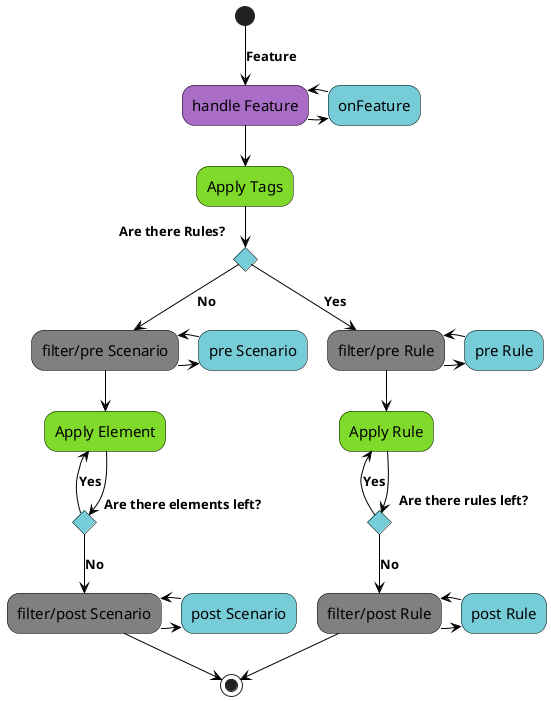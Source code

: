 @startuml
skinparam activity {
BackgroundColor #76CDD8
BackgroundColor<<apply>> #80DA2B
BackgroundColor<<filter>> #808080
BackgroundColor<<handle>> #AA6DC7
ArrowColor black
ArrowFontSize 13
ArrowFontStyle bold
ArrowFontName Segoe UI
BorderColor black
FontName Segoe UI
FontSize 15
}
(*) -->[Feature] "handle Feature"
-right-> "onFeature"
-left-> "handle Feature"<<handle>>
--> "Apply Tags"<<apply>>
If "Are there Rules?"
--> [Yes]"filter/pre Rule"<<filter>>
-right-> "pre Rule"
-left-> "filter/pre Rule"
--> "Apply Rule"<<apply>>
If "Are there rules left?"
-left->[Yes] "Apply Rule"
else
--> [No] "filter/post Rule"
-right-> "post Rule"
-left-> "filter/post Rule"<<filter>>
--> (*)
endif
else
--> [No]"filter/pre Scenario"<<filter>>
-right-> "pre Scenario"
-left-> "filter/pre Scenario"
--> "Apply Element"<<apply>>
If "Are there elements left?"
-left->[Yes] "Apply Element"<<apply>>
else
-->[No] "filter/post Scenario"<<filter>>
-right-> "post Scenario"
-left-> "filter/post Scenario"
--> (*)
@enduml
